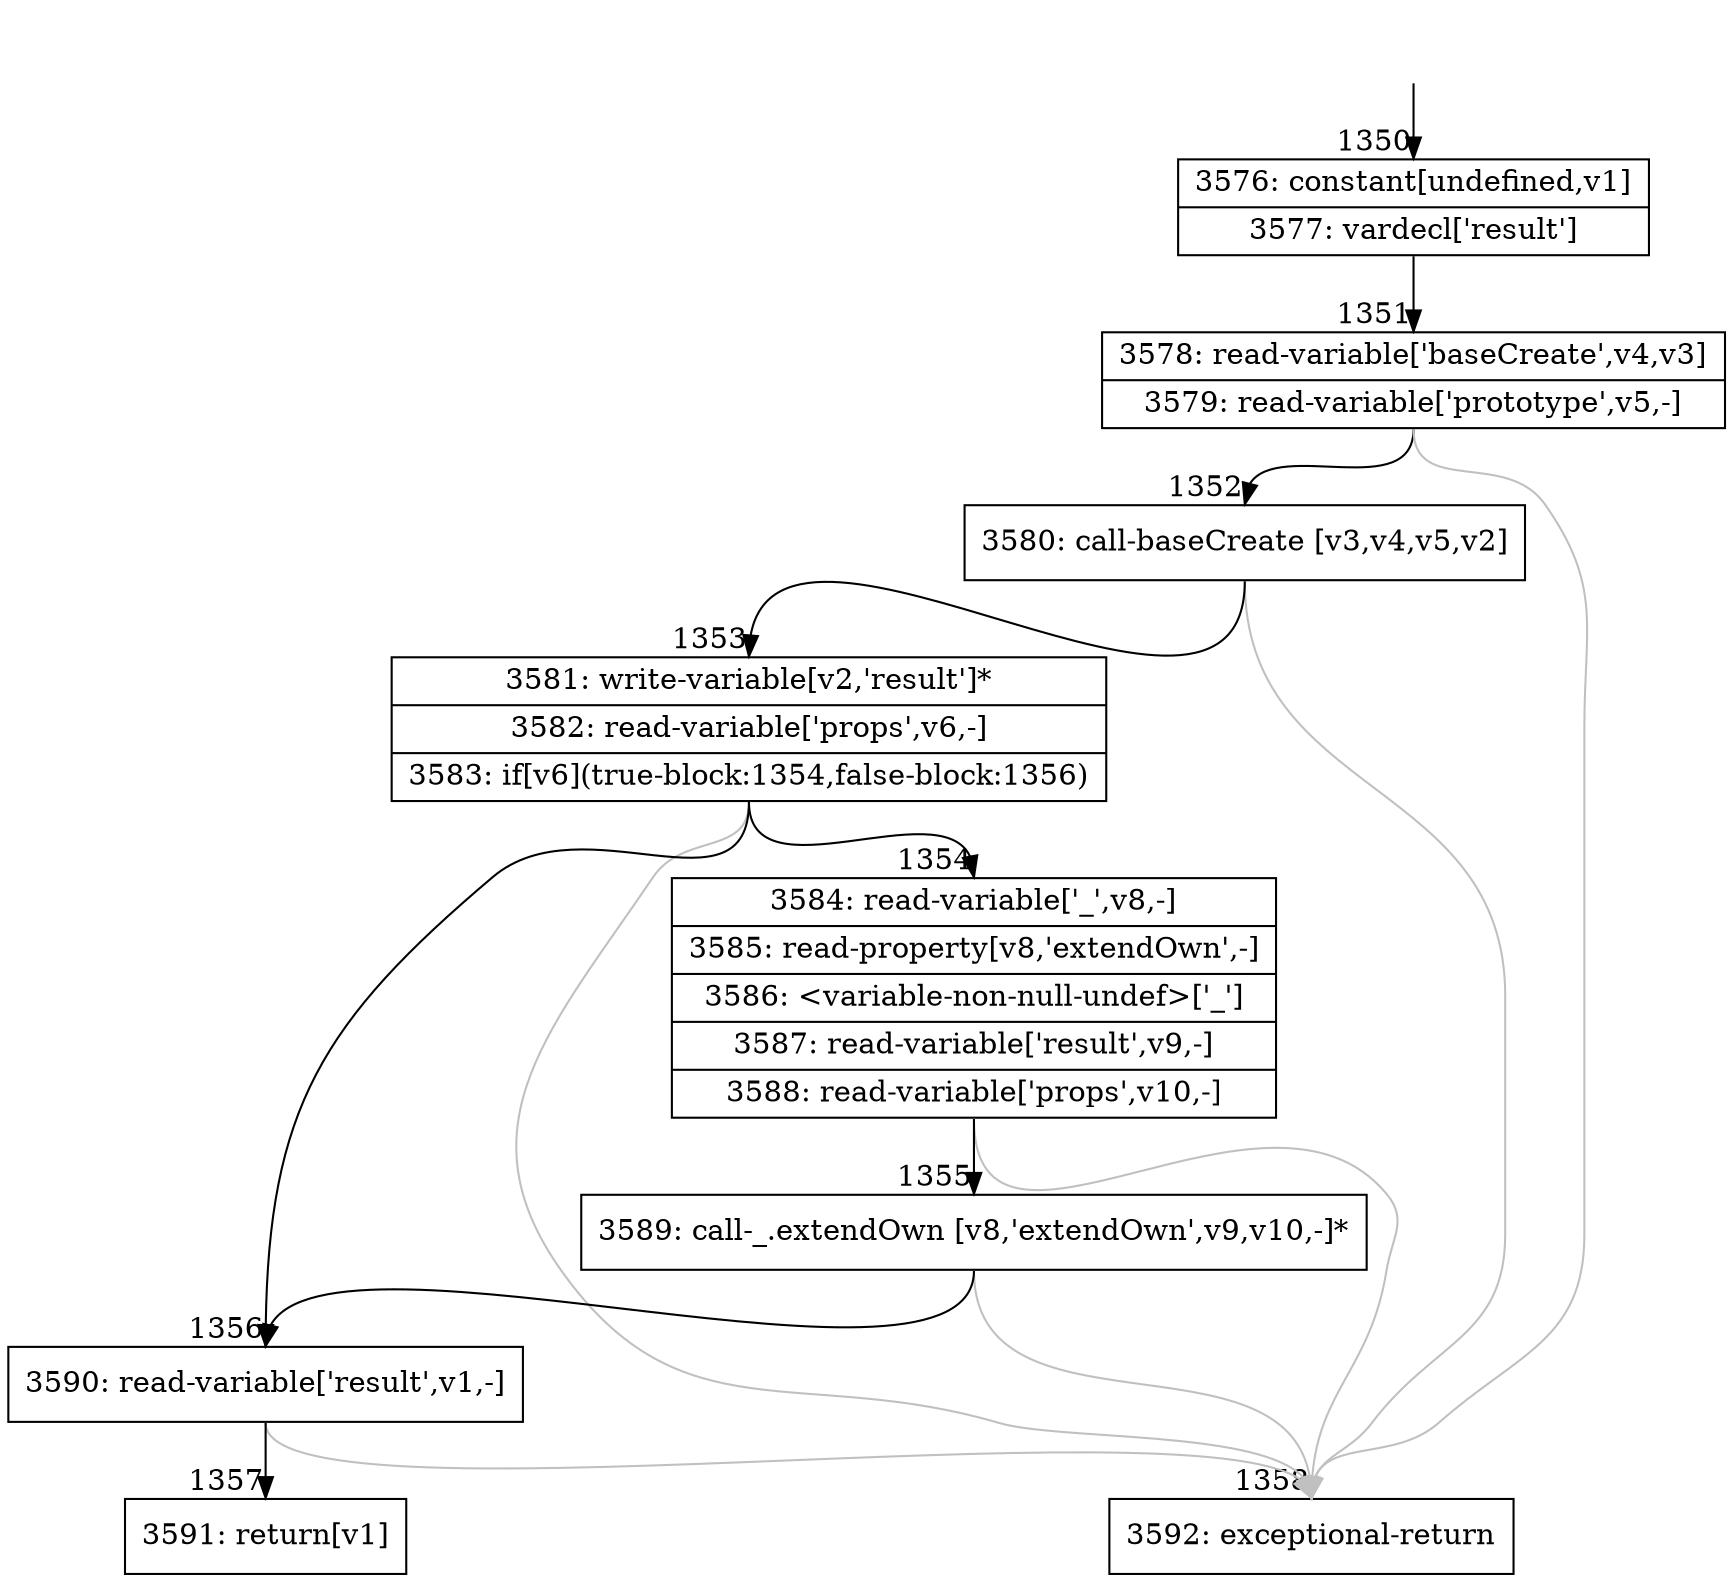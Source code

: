 digraph {
rankdir="TD"
BB_entry114[shape=none,label=""];
BB_entry114 -> BB1350 [tailport=s, headport=n, headlabel="    1350"]
BB1350 [shape=record label="{3576: constant[undefined,v1]|3577: vardecl['result']}" ] 
BB1350 -> BB1351 [tailport=s, headport=n, headlabel="      1351"]
BB1351 [shape=record label="{3578: read-variable['baseCreate',v4,v3]|3579: read-variable['prototype',v5,-]}" ] 
BB1351 -> BB1352 [tailport=s, headport=n, headlabel="      1352"]
BB1351 -> BB1358 [tailport=s, headport=n, color=gray, headlabel="      1358"]
BB1352 [shape=record label="{3580: call-baseCreate [v3,v4,v5,v2]}" ] 
BB1352 -> BB1353 [tailport=s, headport=n, headlabel="      1353"]
BB1352 -> BB1358 [tailport=s, headport=n, color=gray]
BB1353 [shape=record label="{3581: write-variable[v2,'result']*|3582: read-variable['props',v6,-]|3583: if[v6](true-block:1354,false-block:1356)}" ] 
BB1353 -> BB1354 [tailport=s, headport=n, headlabel="      1354"]
BB1353 -> BB1356 [tailport=s, headport=n, headlabel="      1356"]
BB1353 -> BB1358 [tailport=s, headport=n, color=gray]
BB1354 [shape=record label="{3584: read-variable['_',v8,-]|3585: read-property[v8,'extendOwn',-]|3586: \<variable-non-null-undef\>['_']|3587: read-variable['result',v9,-]|3588: read-variable['props',v10,-]}" ] 
BB1354 -> BB1355 [tailport=s, headport=n, headlabel="      1355"]
BB1354 -> BB1358 [tailport=s, headport=n, color=gray]
BB1355 [shape=record label="{3589: call-_.extendOwn [v8,'extendOwn',v9,v10,-]*}" ] 
BB1355 -> BB1356 [tailport=s, headport=n]
BB1355 -> BB1358 [tailport=s, headport=n, color=gray]
BB1356 [shape=record label="{3590: read-variable['result',v1,-]}" ] 
BB1356 -> BB1357 [tailport=s, headport=n, headlabel="      1357"]
BB1356 -> BB1358 [tailport=s, headport=n, color=gray]
BB1357 [shape=record label="{3591: return[v1]}" ] 
BB1358 [shape=record label="{3592: exceptional-return}" ] 
//#$~ 1064
}
